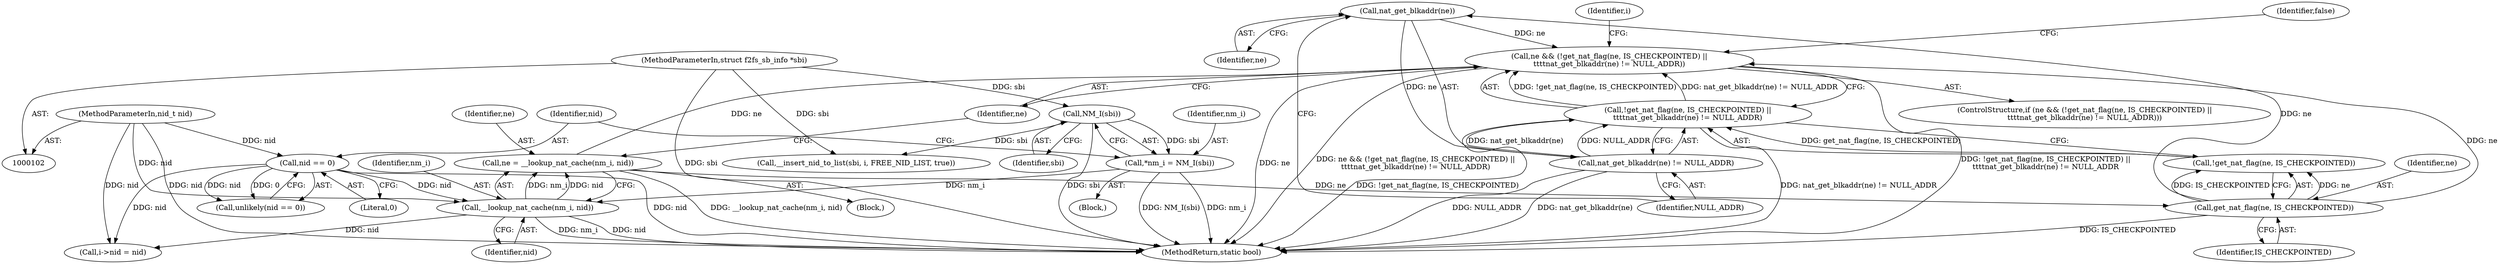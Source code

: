 digraph "1_linux_30a61ddf8117c26ac5b295e1233eaa9629a94ca3@pointer" {
"1000139" [label="(Call,nat_get_blkaddr(ne))"];
"1000135" [label="(Call,get_nat_flag(ne, IS_CHECKPOINTED))"];
"1000125" [label="(Call,ne = __lookup_nat_cache(nm_i, nid))"];
"1000127" [label="(Call,__lookup_nat_cache(nm_i, nid))"];
"1000108" [label="(Call,*nm_i = NM_I(sbi))"];
"1000110" [label="(Call,NM_I(sbi))"];
"1000103" [label="(MethodParameterIn,struct f2fs_sb_info *sbi)"];
"1000117" [label="(Call,nid == 0)"];
"1000104" [label="(MethodParameterIn,nid_t nid)"];
"1000131" [label="(Call,ne && (!get_nat_flag(ne, IS_CHECKPOINTED) ||\n\t\t\t\tnat_get_blkaddr(ne) != NULL_ADDR))"];
"1000138" [label="(Call,nat_get_blkaddr(ne) != NULL_ADDR)"];
"1000133" [label="(Call,!get_nat_flag(ne, IS_CHECKPOINTED) ||\n\t\t\t\tnat_get_blkaddr(ne) != NULL_ADDR)"];
"1000108" [label="(Call,*nm_i = NM_I(sbi))"];
"1000116" [label="(Call,unlikely(nid == 0))"];
"1000130" [label="(ControlStructure,if (ne && (!get_nat_flag(ne, IS_CHECKPOINTED) ||\n\t\t\t\tnat_get_blkaddr(ne) != NULL_ADDR)))"];
"1000109" [label="(Identifier,nm_i)"];
"1000111" [label="(Identifier,sbi)"];
"1000117" [label="(Call,nid == 0)"];
"1000125" [label="(Call,ne = __lookup_nat_cache(nm_i, nid))"];
"1000138" [label="(Call,nat_get_blkaddr(ne) != NULL_ADDR)"];
"1000106" [label="(Block,)"];
"1000145" [label="(Identifier,i)"];
"1000136" [label="(Identifier,ne)"];
"1000110" [label="(Call,NM_I(sbi))"];
"1000196" [label="(MethodReturn,static bool)"];
"1000127" [label="(Call,__lookup_nat_cache(nm_i, nid))"];
"1000119" [label="(Literal,0)"];
"1000124" [label="(Block,)"];
"1000133" [label="(Call,!get_nat_flag(ne, IS_CHECKPOINTED) ||\n\t\t\t\tnat_get_blkaddr(ne) != NULL_ADDR)"];
"1000118" [label="(Identifier,nid)"];
"1000141" [label="(Identifier,NULL_ADDR)"];
"1000135" [label="(Call,get_nat_flag(ne, IS_CHECKPOINTED))"];
"1000129" [label="(Identifier,nid)"];
"1000137" [label="(Identifier,IS_CHECKPOINTED)"];
"1000131" [label="(Call,ne && (!get_nat_flag(ne, IS_CHECKPOINTED) ||\n\t\t\t\tnat_get_blkaddr(ne) != NULL_ADDR))"];
"1000128" [label="(Identifier,nm_i)"];
"1000149" [label="(Call,i->nid = nid)"];
"1000175" [label="(Call,__insert_nid_to_list(sbi, i, FREE_NID_LIST, true))"];
"1000134" [label="(Call,!get_nat_flag(ne, IS_CHECKPOINTED))"];
"1000139" [label="(Call,nat_get_blkaddr(ne))"];
"1000103" [label="(MethodParameterIn,struct f2fs_sb_info *sbi)"];
"1000143" [label="(Identifier,false)"];
"1000126" [label="(Identifier,ne)"];
"1000104" [label="(MethodParameterIn,nid_t nid)"];
"1000132" [label="(Identifier,ne)"];
"1000140" [label="(Identifier,ne)"];
"1000139" -> "1000138"  [label="AST: "];
"1000139" -> "1000140"  [label="CFG: "];
"1000140" -> "1000139"  [label="AST: "];
"1000141" -> "1000139"  [label="CFG: "];
"1000139" -> "1000131"  [label="DDG: ne"];
"1000139" -> "1000138"  [label="DDG: ne"];
"1000135" -> "1000139"  [label="DDG: ne"];
"1000135" -> "1000134"  [label="AST: "];
"1000135" -> "1000137"  [label="CFG: "];
"1000136" -> "1000135"  [label="AST: "];
"1000137" -> "1000135"  [label="AST: "];
"1000134" -> "1000135"  [label="CFG: "];
"1000135" -> "1000196"  [label="DDG: IS_CHECKPOINTED"];
"1000135" -> "1000131"  [label="DDG: ne"];
"1000135" -> "1000134"  [label="DDG: ne"];
"1000135" -> "1000134"  [label="DDG: IS_CHECKPOINTED"];
"1000125" -> "1000135"  [label="DDG: ne"];
"1000125" -> "1000124"  [label="AST: "];
"1000125" -> "1000127"  [label="CFG: "];
"1000126" -> "1000125"  [label="AST: "];
"1000127" -> "1000125"  [label="AST: "];
"1000132" -> "1000125"  [label="CFG: "];
"1000125" -> "1000196"  [label="DDG: __lookup_nat_cache(nm_i, nid)"];
"1000127" -> "1000125"  [label="DDG: nm_i"];
"1000127" -> "1000125"  [label="DDG: nid"];
"1000125" -> "1000131"  [label="DDG: ne"];
"1000127" -> "1000129"  [label="CFG: "];
"1000128" -> "1000127"  [label="AST: "];
"1000129" -> "1000127"  [label="AST: "];
"1000127" -> "1000196"  [label="DDG: nid"];
"1000127" -> "1000196"  [label="DDG: nm_i"];
"1000108" -> "1000127"  [label="DDG: nm_i"];
"1000117" -> "1000127"  [label="DDG: nid"];
"1000104" -> "1000127"  [label="DDG: nid"];
"1000127" -> "1000149"  [label="DDG: nid"];
"1000108" -> "1000106"  [label="AST: "];
"1000108" -> "1000110"  [label="CFG: "];
"1000109" -> "1000108"  [label="AST: "];
"1000110" -> "1000108"  [label="AST: "];
"1000118" -> "1000108"  [label="CFG: "];
"1000108" -> "1000196"  [label="DDG: NM_I(sbi)"];
"1000108" -> "1000196"  [label="DDG: nm_i"];
"1000110" -> "1000108"  [label="DDG: sbi"];
"1000110" -> "1000111"  [label="CFG: "];
"1000111" -> "1000110"  [label="AST: "];
"1000110" -> "1000196"  [label="DDG: sbi"];
"1000103" -> "1000110"  [label="DDG: sbi"];
"1000110" -> "1000175"  [label="DDG: sbi"];
"1000103" -> "1000102"  [label="AST: "];
"1000103" -> "1000196"  [label="DDG: sbi"];
"1000103" -> "1000175"  [label="DDG: sbi"];
"1000117" -> "1000116"  [label="AST: "];
"1000117" -> "1000119"  [label="CFG: "];
"1000118" -> "1000117"  [label="AST: "];
"1000119" -> "1000117"  [label="AST: "];
"1000116" -> "1000117"  [label="CFG: "];
"1000117" -> "1000196"  [label="DDG: nid"];
"1000117" -> "1000116"  [label="DDG: nid"];
"1000117" -> "1000116"  [label="DDG: 0"];
"1000104" -> "1000117"  [label="DDG: nid"];
"1000117" -> "1000149"  [label="DDG: nid"];
"1000104" -> "1000102"  [label="AST: "];
"1000104" -> "1000196"  [label="DDG: nid"];
"1000104" -> "1000149"  [label="DDG: nid"];
"1000131" -> "1000130"  [label="AST: "];
"1000131" -> "1000132"  [label="CFG: "];
"1000131" -> "1000133"  [label="CFG: "];
"1000132" -> "1000131"  [label="AST: "];
"1000133" -> "1000131"  [label="AST: "];
"1000143" -> "1000131"  [label="CFG: "];
"1000145" -> "1000131"  [label="CFG: "];
"1000131" -> "1000196"  [label="DDG: !get_nat_flag(ne, IS_CHECKPOINTED) ||\n\t\t\t\tnat_get_blkaddr(ne) != NULL_ADDR"];
"1000131" -> "1000196"  [label="DDG: ne"];
"1000131" -> "1000196"  [label="DDG: ne && (!get_nat_flag(ne, IS_CHECKPOINTED) ||\n\t\t\t\tnat_get_blkaddr(ne) != NULL_ADDR)"];
"1000133" -> "1000131"  [label="DDG: !get_nat_flag(ne, IS_CHECKPOINTED)"];
"1000133" -> "1000131"  [label="DDG: nat_get_blkaddr(ne) != NULL_ADDR"];
"1000138" -> "1000133"  [label="AST: "];
"1000138" -> "1000141"  [label="CFG: "];
"1000141" -> "1000138"  [label="AST: "];
"1000133" -> "1000138"  [label="CFG: "];
"1000138" -> "1000196"  [label="DDG: NULL_ADDR"];
"1000138" -> "1000196"  [label="DDG: nat_get_blkaddr(ne)"];
"1000138" -> "1000133"  [label="DDG: nat_get_blkaddr(ne)"];
"1000138" -> "1000133"  [label="DDG: NULL_ADDR"];
"1000133" -> "1000134"  [label="CFG: "];
"1000134" -> "1000133"  [label="AST: "];
"1000133" -> "1000196"  [label="DDG: !get_nat_flag(ne, IS_CHECKPOINTED)"];
"1000133" -> "1000196"  [label="DDG: nat_get_blkaddr(ne) != NULL_ADDR"];
"1000134" -> "1000133"  [label="DDG: get_nat_flag(ne, IS_CHECKPOINTED)"];
}
